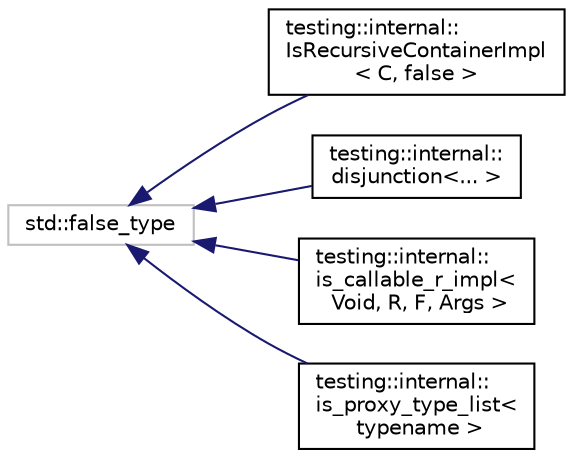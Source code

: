 digraph "Иерархия классов. Графический вид."
{
 // LATEX_PDF_SIZE
  edge [fontname="Helvetica",fontsize="10",labelfontname="Helvetica",labelfontsize="10"];
  node [fontname="Helvetica",fontsize="10",shape=record];
  rankdir="LR";
  Node88 [label="std::false_type",height=0.2,width=0.4,color="grey75", fillcolor="white", style="filled",tooltip=" "];
  Node88 -> Node0 [dir="back",color="midnightblue",fontsize="10",style="solid",fontname="Helvetica"];
  Node0 [label="testing::internal::\lIsRecursiveContainerImpl\l\< C, false \>",height=0.2,width=0.4,color="black", fillcolor="white", style="filled",URL="$structtesting_1_1internal_1_1IsRecursiveContainerImpl_3_01C_00_01false_01_4.html",tooltip=" "];
  Node88 -> Node90 [dir="back",color="midnightblue",fontsize="10",style="solid",fontname="Helvetica"];
  Node90 [label="testing::internal::\ldisjunction\<... \>",height=0.2,width=0.4,color="black", fillcolor="white", style="filled",URL="$structtesting_1_1internal_1_1disjunction.html",tooltip=" "];
  Node88 -> Node91 [dir="back",color="midnightblue",fontsize="10",style="solid",fontname="Helvetica"];
  Node91 [label="testing::internal::\lis_callable_r_impl\<\l Void, R, F, Args \>",height=0.2,width=0.4,color="black", fillcolor="white", style="filled",URL="$structtesting_1_1internal_1_1is__callable__r__impl.html",tooltip=" "];
  Node88 -> Node92 [dir="back",color="midnightblue",fontsize="10",style="solid",fontname="Helvetica"];
  Node92 [label="testing::internal::\lis_proxy_type_list\<\l typename \>",height=0.2,width=0.4,color="black", fillcolor="white", style="filled",URL="$structtesting_1_1internal_1_1is__proxy__type__list.html",tooltip=" "];
}
